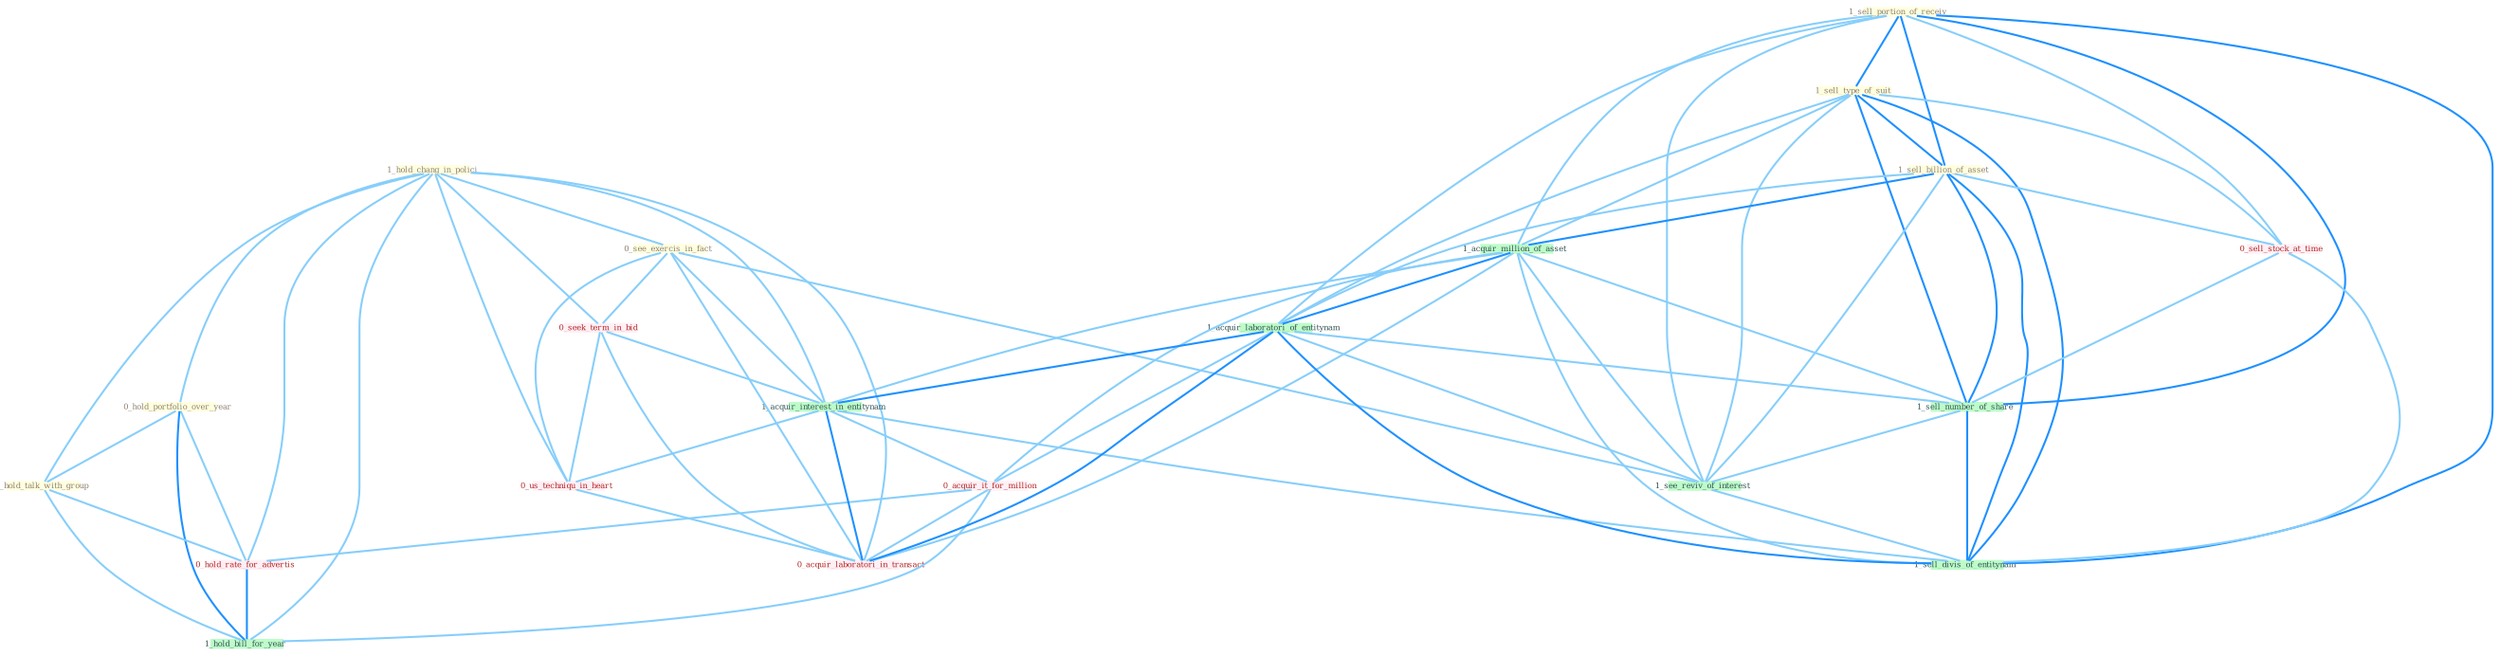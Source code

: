 Graph G{ 
    node
    [shape=polygon,style=filled,width=.5,height=.06,color="#BDFCC9",fixedsize=true,fontsize=4,
    fontcolor="#2f4f4f"];
    {node
    [color="#ffffe0", fontcolor="#8b7d6b"] "1_hold_chang_in_polici " "1_sell_portion_of_receiv " "1_sell_type_of_suit " "0_see_exercis_in_fact " "0_hold_portfolio_over_year " "1_hold_talk_with_group " "1_sell_billion_of_asset "}
{node [color="#fff0f5", fontcolor="#b22222"] "0_seek_term_in_bid " "0_us_techniqu_in_heart " "0_acquir_it_for_million " "0_hold_rate_for_advertis " "0_acquir_laboratori_in_transact " "0_sell_stock_at_time "}
edge [color="#B0E2FF"];

	"1_hold_chang_in_polici " -- "0_see_exercis_in_fact " [w="1", color="#87cefa" ];
	"1_hold_chang_in_polici " -- "0_hold_portfolio_over_year " [w="1", color="#87cefa" ];
	"1_hold_chang_in_polici " -- "1_hold_talk_with_group " [w="1", color="#87cefa" ];
	"1_hold_chang_in_polici " -- "0_seek_term_in_bid " [w="1", color="#87cefa" ];
	"1_hold_chang_in_polici " -- "1_acquir_interest_in_entitynam " [w="1", color="#87cefa" ];
	"1_hold_chang_in_polici " -- "0_us_techniqu_in_heart " [w="1", color="#87cefa" ];
	"1_hold_chang_in_polici " -- "0_hold_rate_for_advertis " [w="1", color="#87cefa" ];
	"1_hold_chang_in_polici " -- "0_acquir_laboratori_in_transact " [w="1", color="#87cefa" ];
	"1_hold_chang_in_polici " -- "1_hold_bill_for_year " [w="1", color="#87cefa" ];
	"1_sell_portion_of_receiv " -- "1_sell_type_of_suit " [w="2", color="#1e90ff" , len=0.8];
	"1_sell_portion_of_receiv " -- "1_sell_billion_of_asset " [w="2", color="#1e90ff" , len=0.8];
	"1_sell_portion_of_receiv " -- "1_acquir_million_of_asset " [w="1", color="#87cefa" ];
	"1_sell_portion_of_receiv " -- "1_acquir_laboratori_of_entitynam " [w="1", color="#87cefa" ];
	"1_sell_portion_of_receiv " -- "0_sell_stock_at_time " [w="1", color="#87cefa" ];
	"1_sell_portion_of_receiv " -- "1_sell_number_of_share " [w="2", color="#1e90ff" , len=0.8];
	"1_sell_portion_of_receiv " -- "1_see_reviv_of_interest " [w="1", color="#87cefa" ];
	"1_sell_portion_of_receiv " -- "1_sell_divis_of_entitynam " [w="2", color="#1e90ff" , len=0.8];
	"1_sell_type_of_suit " -- "1_sell_billion_of_asset " [w="2", color="#1e90ff" , len=0.8];
	"1_sell_type_of_suit " -- "1_acquir_million_of_asset " [w="1", color="#87cefa" ];
	"1_sell_type_of_suit " -- "1_acquir_laboratori_of_entitynam " [w="1", color="#87cefa" ];
	"1_sell_type_of_suit " -- "0_sell_stock_at_time " [w="1", color="#87cefa" ];
	"1_sell_type_of_suit " -- "1_sell_number_of_share " [w="2", color="#1e90ff" , len=0.8];
	"1_sell_type_of_suit " -- "1_see_reviv_of_interest " [w="1", color="#87cefa" ];
	"1_sell_type_of_suit " -- "1_sell_divis_of_entitynam " [w="2", color="#1e90ff" , len=0.8];
	"0_see_exercis_in_fact " -- "0_seek_term_in_bid " [w="1", color="#87cefa" ];
	"0_see_exercis_in_fact " -- "1_acquir_interest_in_entitynam " [w="1", color="#87cefa" ];
	"0_see_exercis_in_fact " -- "0_us_techniqu_in_heart " [w="1", color="#87cefa" ];
	"0_see_exercis_in_fact " -- "0_acquir_laboratori_in_transact " [w="1", color="#87cefa" ];
	"0_see_exercis_in_fact " -- "1_see_reviv_of_interest " [w="1", color="#87cefa" ];
	"0_hold_portfolio_over_year " -- "1_hold_talk_with_group " [w="1", color="#87cefa" ];
	"0_hold_portfolio_over_year " -- "0_hold_rate_for_advertis " [w="1", color="#87cefa" ];
	"0_hold_portfolio_over_year " -- "1_hold_bill_for_year " [w="2", color="#1e90ff" , len=0.8];
	"1_hold_talk_with_group " -- "0_hold_rate_for_advertis " [w="1", color="#87cefa" ];
	"1_hold_talk_with_group " -- "1_hold_bill_for_year " [w="1", color="#87cefa" ];
	"1_sell_billion_of_asset " -- "1_acquir_million_of_asset " [w="2", color="#1e90ff" , len=0.8];
	"1_sell_billion_of_asset " -- "1_acquir_laboratori_of_entitynam " [w="1", color="#87cefa" ];
	"1_sell_billion_of_asset " -- "0_sell_stock_at_time " [w="1", color="#87cefa" ];
	"1_sell_billion_of_asset " -- "1_sell_number_of_share " [w="2", color="#1e90ff" , len=0.8];
	"1_sell_billion_of_asset " -- "1_see_reviv_of_interest " [w="1", color="#87cefa" ];
	"1_sell_billion_of_asset " -- "1_sell_divis_of_entitynam " [w="2", color="#1e90ff" , len=0.8];
	"1_acquir_million_of_asset " -- "1_acquir_laboratori_of_entitynam " [w="2", color="#1e90ff" , len=0.8];
	"1_acquir_million_of_asset " -- "1_acquir_interest_in_entitynam " [w="1", color="#87cefa" ];
	"1_acquir_million_of_asset " -- "0_acquir_it_for_million " [w="1", color="#87cefa" ];
	"1_acquir_million_of_asset " -- "0_acquir_laboratori_in_transact " [w="1", color="#87cefa" ];
	"1_acquir_million_of_asset " -- "1_sell_number_of_share " [w="1", color="#87cefa" ];
	"1_acquir_million_of_asset " -- "1_see_reviv_of_interest " [w="1", color="#87cefa" ];
	"1_acquir_million_of_asset " -- "1_sell_divis_of_entitynam " [w="1", color="#87cefa" ];
	"1_acquir_laboratori_of_entitynam " -- "1_acquir_interest_in_entitynam " [w="2", color="#1e90ff" , len=0.8];
	"1_acquir_laboratori_of_entitynam " -- "0_acquir_it_for_million " [w="1", color="#87cefa" ];
	"1_acquir_laboratori_of_entitynam " -- "0_acquir_laboratori_in_transact " [w="2", color="#1e90ff" , len=0.8];
	"1_acquir_laboratori_of_entitynam " -- "1_sell_number_of_share " [w="1", color="#87cefa" ];
	"1_acquir_laboratori_of_entitynam " -- "1_see_reviv_of_interest " [w="1", color="#87cefa" ];
	"1_acquir_laboratori_of_entitynam " -- "1_sell_divis_of_entitynam " [w="2", color="#1e90ff" , len=0.8];
	"0_seek_term_in_bid " -- "1_acquir_interest_in_entitynam " [w="1", color="#87cefa" ];
	"0_seek_term_in_bid " -- "0_us_techniqu_in_heart " [w="1", color="#87cefa" ];
	"0_seek_term_in_bid " -- "0_acquir_laboratori_in_transact " [w="1", color="#87cefa" ];
	"1_acquir_interest_in_entitynam " -- "0_us_techniqu_in_heart " [w="1", color="#87cefa" ];
	"1_acquir_interest_in_entitynam " -- "0_acquir_it_for_million " [w="1", color="#87cefa" ];
	"1_acquir_interest_in_entitynam " -- "0_acquir_laboratori_in_transact " [w="2", color="#1e90ff" , len=0.8];
	"1_acquir_interest_in_entitynam " -- "1_sell_divis_of_entitynam " [w="1", color="#87cefa" ];
	"0_us_techniqu_in_heart " -- "0_acquir_laboratori_in_transact " [w="1", color="#87cefa" ];
	"0_acquir_it_for_million " -- "0_hold_rate_for_advertis " [w="1", color="#87cefa" ];
	"0_acquir_it_for_million " -- "0_acquir_laboratori_in_transact " [w="1", color="#87cefa" ];
	"0_acquir_it_for_million " -- "1_hold_bill_for_year " [w="1", color="#87cefa" ];
	"0_hold_rate_for_advertis " -- "1_hold_bill_for_year " [w="2", color="#1e90ff" , len=0.8];
	"0_sell_stock_at_time " -- "1_sell_number_of_share " [w="1", color="#87cefa" ];
	"0_sell_stock_at_time " -- "1_sell_divis_of_entitynam " [w="1", color="#87cefa" ];
	"1_sell_number_of_share " -- "1_see_reviv_of_interest " [w="1", color="#87cefa" ];
	"1_sell_number_of_share " -- "1_sell_divis_of_entitynam " [w="2", color="#1e90ff" , len=0.8];
	"1_see_reviv_of_interest " -- "1_sell_divis_of_entitynam " [w="1", color="#87cefa" ];
}